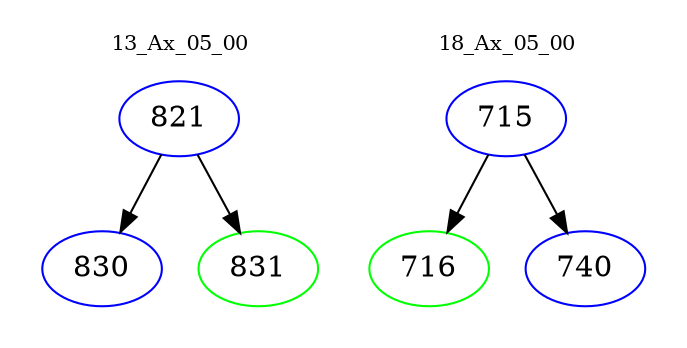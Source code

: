 digraph{
subgraph cluster_0 {
color = white
label = "13_Ax_05_00";
fontsize=10;
T0_821 [label="821", color="blue"]
T0_821 -> T0_830 [color="black"]
T0_830 [label="830", color="blue"]
T0_821 -> T0_831 [color="black"]
T0_831 [label="831", color="green"]
}
subgraph cluster_1 {
color = white
label = "18_Ax_05_00";
fontsize=10;
T1_715 [label="715", color="blue"]
T1_715 -> T1_716 [color="black"]
T1_716 [label="716", color="green"]
T1_715 -> T1_740 [color="black"]
T1_740 [label="740", color="blue"]
}
}
